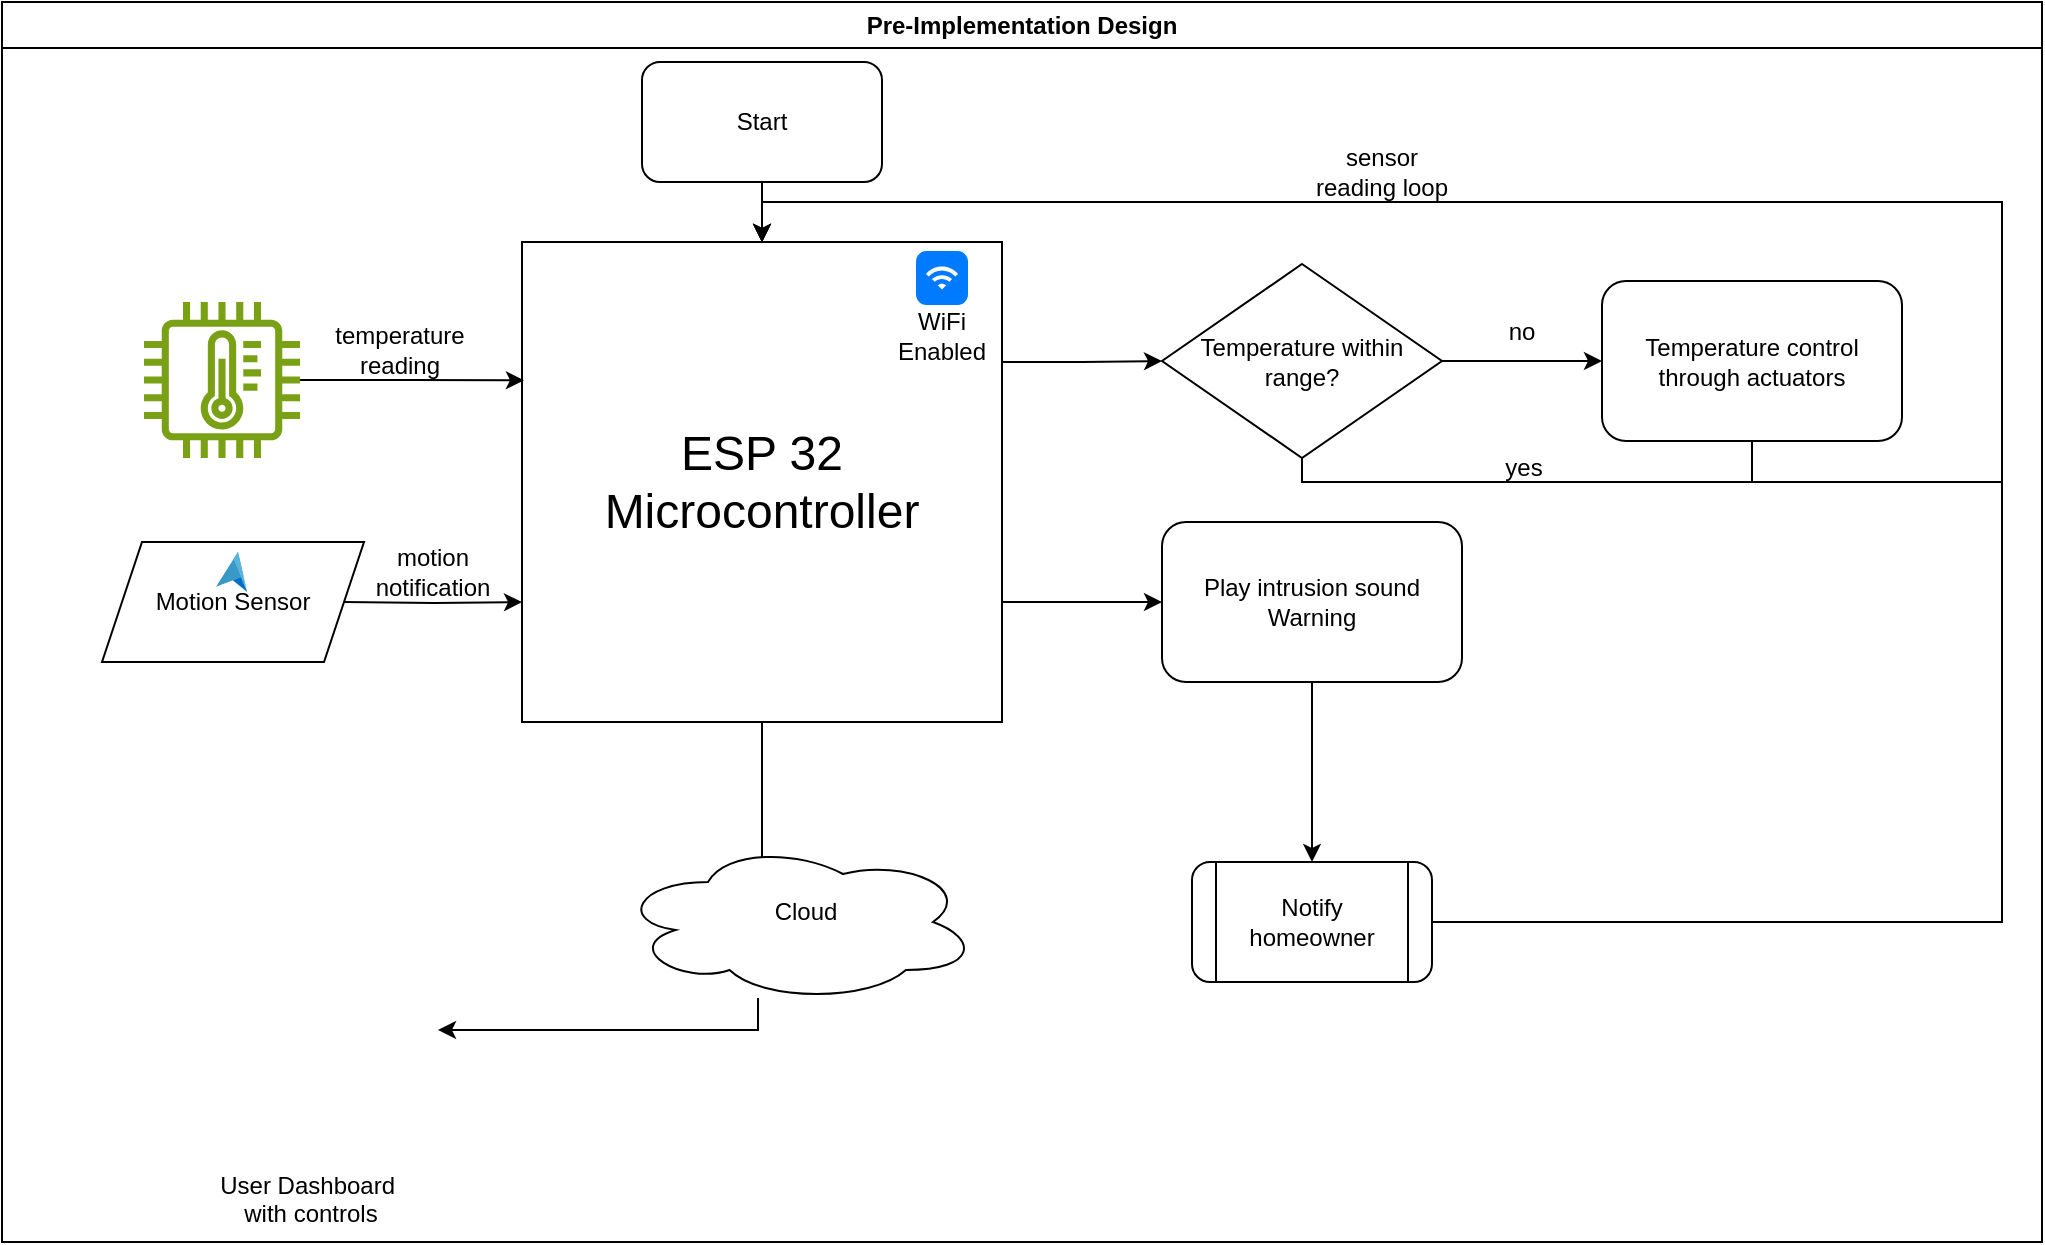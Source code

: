 <mxfile version="24.7.16">
  <diagram name="Page-1" id="eznOWNsJO-LwrajhtcFM">
    <mxGraphModel dx="2150" dy="503" grid="1" gridSize="10" guides="1" tooltips="1" connect="1" arrows="1" fold="1" page="1" pageScale="1" pageWidth="1100" pageHeight="850" math="0" shadow="0">
      <root>
        <mxCell id="0" />
        <mxCell id="1" parent="0" />
        <mxCell id="m8kaJ8VKCf0JhzrjGBa_-8" style="edgeStyle=orthogonalEdgeStyle;rounded=0;orthogonalLoop=1;jettySize=auto;html=1;entryX=0;entryY=0.75;entryDx=0;entryDy=0;" parent="1" target="m8kaJ8VKCf0JhzrjGBa_-4" edge="1">
          <mxGeometry relative="1" as="geometry">
            <mxPoint x="151" y="330" as="sourcePoint" />
          </mxGeometry>
        </mxCell>
        <mxCell id="m8kaJ8VKCf0JhzrjGBa_-18" style="edgeStyle=orthogonalEdgeStyle;rounded=0;orthogonalLoop=1;jettySize=auto;html=1;exitX=1;exitY=0.25;exitDx=0;exitDy=0;" parent="1" source="m8kaJ8VKCf0JhzrjGBa_-4" target="m8kaJ8VKCf0JhzrjGBa_-24" edge="1">
          <mxGeometry relative="1" as="geometry">
            <mxPoint x="641" y="210" as="targetPoint" />
          </mxGeometry>
        </mxCell>
        <mxCell id="m8kaJ8VKCf0JhzrjGBa_-21" style="edgeStyle=orthogonalEdgeStyle;rounded=0;orthogonalLoop=1;jettySize=auto;html=1;exitX=1;exitY=0.75;exitDx=0;exitDy=0;entryX=0;entryY=0.5;entryDx=0;entryDy=0;" parent="1" source="m8kaJ8VKCf0JhzrjGBa_-4" target="m8kaJ8VKCf0JhzrjGBa_-22" edge="1">
          <mxGeometry relative="1" as="geometry">
            <mxPoint x="631" y="330" as="targetPoint" />
          </mxGeometry>
        </mxCell>
        <mxCell id="m8kaJ8VKCf0JhzrjGBa_-4" value="&lt;font style=&quot;font-size: 24px;&quot;&gt;ESP 32 Microcontroller&lt;br&gt;&lt;/font&gt;" style="whiteSpace=wrap;html=1;aspect=fixed;" parent="1" vertex="1">
          <mxGeometry x="240" y="150" width="240" height="240" as="geometry" />
        </mxCell>
        <mxCell id="m8kaJ8VKCf0JhzrjGBa_-9" value="" style="html=1;strokeWidth=1;shadow=0;dashed=0;shape=mxgraph.ios7.misc.wifi;fillColor=#007AFF;strokeColor=none;buttonText=;strokeColor2=#222222;fontColor=#222222;fontSize=8;verticalLabelPosition=bottom;verticalAlign=top;align=center;sketch=0;" parent="1" vertex="1">
          <mxGeometry x="437" y="154.5" width="26" height="27" as="geometry" />
        </mxCell>
        <mxCell id="m8kaJ8VKCf0JhzrjGBa_-10" value="temperature reading" style="text;html=1;align=center;verticalAlign=middle;whiteSpace=wrap;rounded=0;" parent="1" vertex="1">
          <mxGeometry x="129" y="189" width="100" height="30" as="geometry" />
        </mxCell>
        <mxCell id="m8kaJ8VKCf0JhzrjGBa_-11" value="motion notification" style="text;html=1;align=center;verticalAlign=middle;whiteSpace=wrap;rounded=0;" parent="1" vertex="1">
          <mxGeometry x="171" y="300" width="49" height="30" as="geometry" />
        </mxCell>
        <mxCell id="m8kaJ8VKCf0JhzrjGBa_-15" value="" style="edgeStyle=orthogonalEdgeStyle;rounded=0;orthogonalLoop=1;jettySize=auto;html=1;entryX=0.004;entryY=0.288;entryDx=0;entryDy=0;entryPerimeter=0;" parent="1" source="m8kaJ8VKCf0JhzrjGBa_-12" target="m8kaJ8VKCf0JhzrjGBa_-4" edge="1">
          <mxGeometry relative="1" as="geometry">
            <mxPoint x="208" y="219" as="targetPoint" />
          </mxGeometry>
        </mxCell>
        <mxCell id="m8kaJ8VKCf0JhzrjGBa_-12" value="" style="sketch=0;outlineConnect=0;fontColor=#232F3E;gradientColor=none;fillColor=#7AA116;strokeColor=none;dashed=0;verticalLabelPosition=bottom;verticalAlign=top;align=center;html=1;fontSize=12;fontStyle=0;aspect=fixed;pointerEvents=1;shape=mxgraph.aws4.iot_thing_temperature_sensor;" parent="1" vertex="1">
          <mxGeometry x="51" y="180" width="78" height="78" as="geometry" />
        </mxCell>
        <mxCell id="m8kaJ8VKCf0JhzrjGBa_-17" value="Motion Sensor" style="shape=parallelogram;perimeter=parallelogramPerimeter;whiteSpace=wrap;html=1;fixedSize=1;" parent="1" vertex="1">
          <mxGeometry x="30" y="300" width="131" height="60" as="geometry" />
        </mxCell>
        <mxCell id="m8kaJ8VKCf0JhzrjGBa_-32" value="" style="edgeStyle=orthogonalEdgeStyle;rounded=0;orthogonalLoop=1;jettySize=auto;html=1;" parent="1" source="m8kaJ8VKCf0JhzrjGBa_-22" target="m8kaJ8VKCf0JhzrjGBa_-31" edge="1">
          <mxGeometry relative="1" as="geometry" />
        </mxCell>
        <mxCell id="m8kaJ8VKCf0JhzrjGBa_-22" value="Play intrusion sound Warning" style="rounded=1;whiteSpace=wrap;html=1;" parent="1" vertex="1">
          <mxGeometry x="560" y="290" width="150" height="80" as="geometry" />
        </mxCell>
        <mxCell id="m8kaJ8VKCf0JhzrjGBa_-36" value="" style="edgeStyle=orthogonalEdgeStyle;rounded=0;orthogonalLoop=1;jettySize=auto;html=1;entryX=0.5;entryY=0;entryDx=0;entryDy=0;" parent="1" source="m8kaJ8VKCf0JhzrjGBa_-23" target="m8kaJ8VKCf0JhzrjGBa_-4" edge="1">
          <mxGeometry relative="1" as="geometry">
            <mxPoint x="855" y="300" as="targetPoint" />
            <Array as="points">
              <mxPoint x="855" y="270" />
              <mxPoint x="980" y="270" />
              <mxPoint x="980" y="130" />
              <mxPoint x="360" y="130" />
            </Array>
          </mxGeometry>
        </mxCell>
        <mxCell id="m8kaJ8VKCf0JhzrjGBa_-23" value="Temperature control through actuators" style="rounded=1;whiteSpace=wrap;html=1;" parent="1" vertex="1">
          <mxGeometry x="780" y="169.5" width="150" height="80" as="geometry" />
        </mxCell>
        <mxCell id="m8kaJ8VKCf0JhzrjGBa_-26" value="" style="edgeStyle=orthogonalEdgeStyle;rounded=0;orthogonalLoop=1;jettySize=auto;html=1;entryX=0;entryY=0.5;entryDx=0;entryDy=0;" parent="1" source="m8kaJ8VKCf0JhzrjGBa_-24" target="m8kaJ8VKCf0JhzrjGBa_-23" edge="1">
          <mxGeometry relative="1" as="geometry">
            <mxPoint x="841" y="210.5" as="targetPoint" />
          </mxGeometry>
        </mxCell>
        <mxCell id="m8kaJ8VKCf0JhzrjGBa_-35" value="" style="edgeStyle=orthogonalEdgeStyle;rounded=0;orthogonalLoop=1;jettySize=auto;html=1;entryX=0.5;entryY=0;entryDx=0;entryDy=0;exitX=0.5;exitY=1;exitDx=0;exitDy=0;" parent="1" source="m8kaJ8VKCf0JhzrjGBa_-24" target="m8kaJ8VKCf0JhzrjGBa_-4" edge="1">
          <mxGeometry relative="1" as="geometry">
            <Array as="points">
              <mxPoint x="630" y="270" />
              <mxPoint x="980" y="270" />
              <mxPoint x="980" y="130" />
              <mxPoint x="360" y="130" />
            </Array>
            <mxPoint x="855" y="300" as="targetPoint" />
          </mxGeometry>
        </mxCell>
        <mxCell id="m8kaJ8VKCf0JhzrjGBa_-24" value="Temperature within range?" style="rhombus;whiteSpace=wrap;html=1;" parent="1" vertex="1">
          <mxGeometry x="560" y="161" width="140" height="97" as="geometry" />
        </mxCell>
        <mxCell id="m8kaJ8VKCf0JhzrjGBa_-27" value="no" style="text;html=1;align=center;verticalAlign=middle;whiteSpace=wrap;rounded=0;" parent="1" vertex="1">
          <mxGeometry x="710" y="180" width="60" height="30" as="geometry" />
        </mxCell>
        <mxCell id="m8kaJ8VKCf0JhzrjGBa_-30" value="yes" style="text;html=1;align=center;verticalAlign=middle;whiteSpace=wrap;rounded=0;" parent="1" vertex="1">
          <mxGeometry x="711" y="248" width="60" height="30" as="geometry" />
        </mxCell>
        <mxCell id="m8kaJ8VKCf0JhzrjGBa_-34" value="" style="edgeStyle=orthogonalEdgeStyle;rounded=0;orthogonalLoop=1;jettySize=auto;html=1;" parent="1" source="m8kaJ8VKCf0JhzrjGBa_-31" edge="1">
          <mxGeometry relative="1" as="geometry">
            <mxPoint x="360" y="150" as="targetPoint" />
            <Array as="points">
              <mxPoint x="980" y="490" />
              <mxPoint x="980" y="130" />
              <mxPoint x="360" y="130" />
            </Array>
          </mxGeometry>
        </mxCell>
        <mxCell id="m8kaJ8VKCf0JhzrjGBa_-31" value="Notify homeowner" style="shape=process;whiteSpace=wrap;html=1;backgroundOutline=1;rounded=1;" parent="1" vertex="1">
          <mxGeometry x="575" y="460" width="120" height="60" as="geometry" />
        </mxCell>
        <mxCell id="m8kaJ8VKCf0JhzrjGBa_-38" value="" style="edgeStyle=orthogonalEdgeStyle;rounded=0;orthogonalLoop=1;jettySize=auto;html=1;" parent="1" source="m8kaJ8VKCf0JhzrjGBa_-37" target="m8kaJ8VKCf0JhzrjGBa_-4" edge="1">
          <mxGeometry relative="1" as="geometry" />
        </mxCell>
        <mxCell id="m8kaJ8VKCf0JhzrjGBa_-37" value="Start" style="rounded=1;whiteSpace=wrap;html=1;" parent="1" vertex="1">
          <mxGeometry x="300" y="60" width="120" height="60" as="geometry" />
        </mxCell>
        <mxCell id="03JWi07fjzcvADBQ-0-z-2" value="" style="ellipse;shape=cloud;whiteSpace=wrap;html=1;" parent="1" vertex="1">
          <mxGeometry x="288" y="450" width="180" height="80" as="geometry" />
        </mxCell>
        <mxCell id="03JWi07fjzcvADBQ-0-z-3" value="" style="endArrow=none;html=1;rounded=0;exitX=0.4;exitY=0.1;exitDx=0;exitDy=0;exitPerimeter=0;entryX=0.5;entryY=1;entryDx=0;entryDy=0;" parent="1" source="03JWi07fjzcvADBQ-0-z-2" target="m8kaJ8VKCf0JhzrjGBa_-4" edge="1">
          <mxGeometry width="50" height="50" relative="1" as="geometry">
            <mxPoint x="530" y="320" as="sourcePoint" />
            <mxPoint x="580" y="270" as="targetPoint" />
          </mxGeometry>
        </mxCell>
        <mxCell id="G6TbEV04dTIKOUWivxiF-3" value="" style="edgeStyle=orthogonalEdgeStyle;rounded=0;orthogonalLoop=1;jettySize=auto;html=1;entryX=1;entryY=0.5;entryDx=0;entryDy=0;exitX=0.389;exitY=0.975;exitDx=0;exitDy=0;exitPerimeter=0;" edge="1" parent="1" source="03JWi07fjzcvADBQ-0-z-2" target="G6TbEV04dTIKOUWivxiF-4">
          <mxGeometry relative="1" as="geometry">
            <mxPoint x="382" y="565" as="targetPoint" />
            <Array as="points">
              <mxPoint x="358" y="544" />
            </Array>
          </mxGeometry>
        </mxCell>
        <mxCell id="03JWi07fjzcvADBQ-0-z-4" value="Cloud" style="text;html=1;align=center;verticalAlign=middle;whiteSpace=wrap;rounded=0;" parent="1" vertex="1">
          <mxGeometry x="352" y="470" width="60" height="30" as="geometry" />
        </mxCell>
        <mxCell id="03JWi07fjzcvADBQ-0-z-5" value="sensor reading loop" style="text;html=1;align=center;verticalAlign=middle;whiteSpace=wrap;rounded=0;" parent="1" vertex="1">
          <mxGeometry x="630" y="100" width="80" height="30" as="geometry" />
        </mxCell>
        <mxCell id="G6TbEV04dTIKOUWivxiF-1" value="WiFi Enabled" style="text;html=1;align=center;verticalAlign=middle;whiteSpace=wrap;rounded=0;" vertex="1" parent="1">
          <mxGeometry x="420" y="176" width="60" height="41" as="geometry" />
        </mxCell>
        <mxCell id="G6TbEV04dTIKOUWivxiF-4" value="&lt;div&gt;User Dashboard&amp;nbsp;&lt;/div&gt;&lt;div&gt;with controls&lt;/div&gt;" style="shape=image;html=1;verticalAlign=top;verticalLabelPosition=bottom;labelBackgroundColor=#ffffff;imageAspect=0;aspect=fixed;image=https://cdn3.iconfinder.com/data/icons/essential-pack-2/48/49-Responsive-128.png" vertex="1" parent="1">
          <mxGeometry x="70" y="480" width="128" height="128" as="geometry" />
        </mxCell>
        <mxCell id="G6TbEV04dTIKOUWivxiF-6" value="" style="image;sketch=0;aspect=fixed;html=1;points=[];align=center;fontSize=12;image=img/lib/mscae/Azure_Maps.svg;" vertex="1" parent="1">
          <mxGeometry x="87" y="305" width="15.6" height="20" as="geometry" />
        </mxCell>
        <mxCell id="G6TbEV04dTIKOUWivxiF-7" value="Pre-Implementation Design" style="swimlane;whiteSpace=wrap;html=1;" vertex="1" parent="1">
          <mxGeometry x="-20" y="30" width="1020" height="620" as="geometry" />
        </mxCell>
      </root>
    </mxGraphModel>
  </diagram>
</mxfile>
